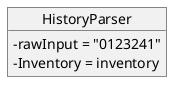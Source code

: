 @startuml
skinparam classAttributeIconSize 0
object HistoryParser{
    - rawInput = "0123241"
    - Inventory = inventory
}

@enduml
